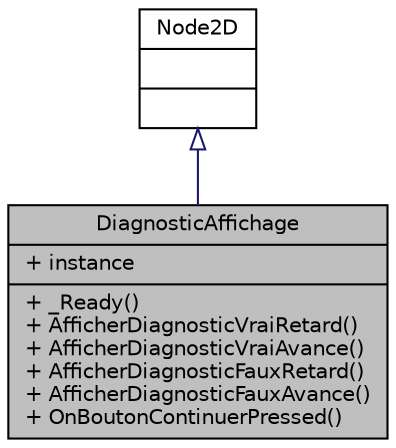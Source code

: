 digraph "DiagnosticAffichage"
{
 // LATEX_PDF_SIZE
  edge [fontname="Helvetica",fontsize="10",labelfontname="Helvetica",labelfontsize="10"];
  node [fontname="Helvetica",fontsize="10",shape=record];
  Node1 [label="{DiagnosticAffichage\n|+ instance\l|+ _Ready()\l+ AfficherDiagnosticVraiRetard()\l+ AfficherDiagnosticVraiAvance()\l+ AfficherDiagnosticFauxRetard()\l+ AfficherDiagnosticFauxAvance()\l+ OnBoutonContinuerPressed()\l}",height=0.2,width=0.4,color="black", fillcolor="grey75", style="filled", fontcolor="black",tooltip=" "];
  Node2 -> Node1 [dir="back",color="midnightblue",fontsize="10",style="solid",arrowtail="onormal"];
  Node2 [label="{Node2D\n||}",height=0.2,width=0.4,color="black", fillcolor="white", style="filled",tooltip=" "];
}

